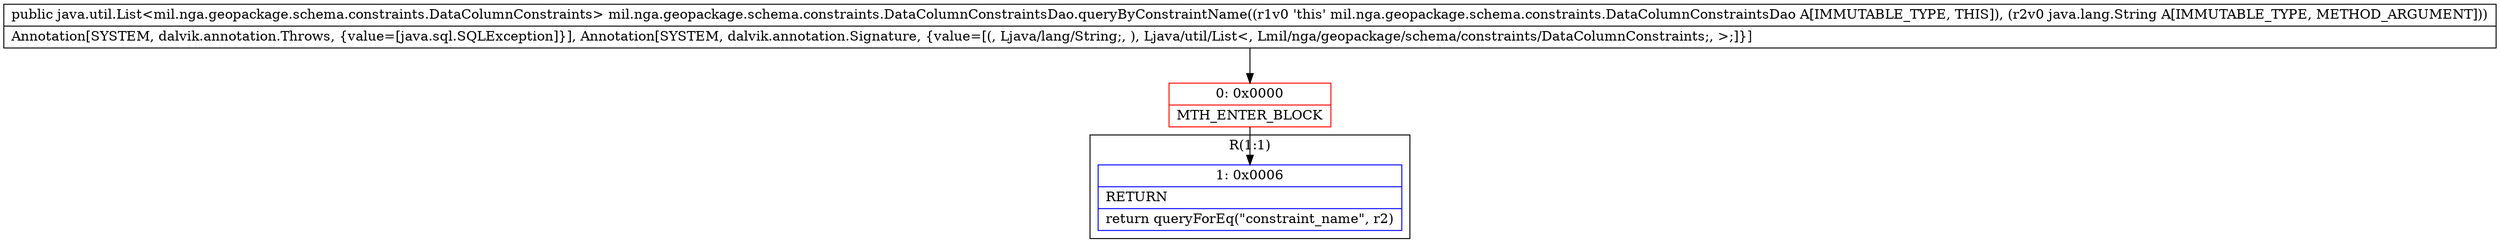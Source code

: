 digraph "CFG formil.nga.geopackage.schema.constraints.DataColumnConstraintsDao.queryByConstraintName(Ljava\/lang\/String;)Ljava\/util\/List;" {
subgraph cluster_Region_475487937 {
label = "R(1:1)";
node [shape=record,color=blue];
Node_1 [shape=record,label="{1\:\ 0x0006|RETURN\l|return queryForEq(\"constraint_name\", r2)\l}"];
}
Node_0 [shape=record,color=red,label="{0\:\ 0x0000|MTH_ENTER_BLOCK\l}"];
MethodNode[shape=record,label="{public java.util.List\<mil.nga.geopackage.schema.constraints.DataColumnConstraints\> mil.nga.geopackage.schema.constraints.DataColumnConstraintsDao.queryByConstraintName((r1v0 'this' mil.nga.geopackage.schema.constraints.DataColumnConstraintsDao A[IMMUTABLE_TYPE, THIS]), (r2v0 java.lang.String A[IMMUTABLE_TYPE, METHOD_ARGUMENT]))  | Annotation[SYSTEM, dalvik.annotation.Throws, \{value=[java.sql.SQLException]\}], Annotation[SYSTEM, dalvik.annotation.Signature, \{value=[(, Ljava\/lang\/String;, ), Ljava\/util\/List\<, Lmil\/nga\/geopackage\/schema\/constraints\/DataColumnConstraints;, \>;]\}]\l}"];
MethodNode -> Node_0;
Node_0 -> Node_1;
}

